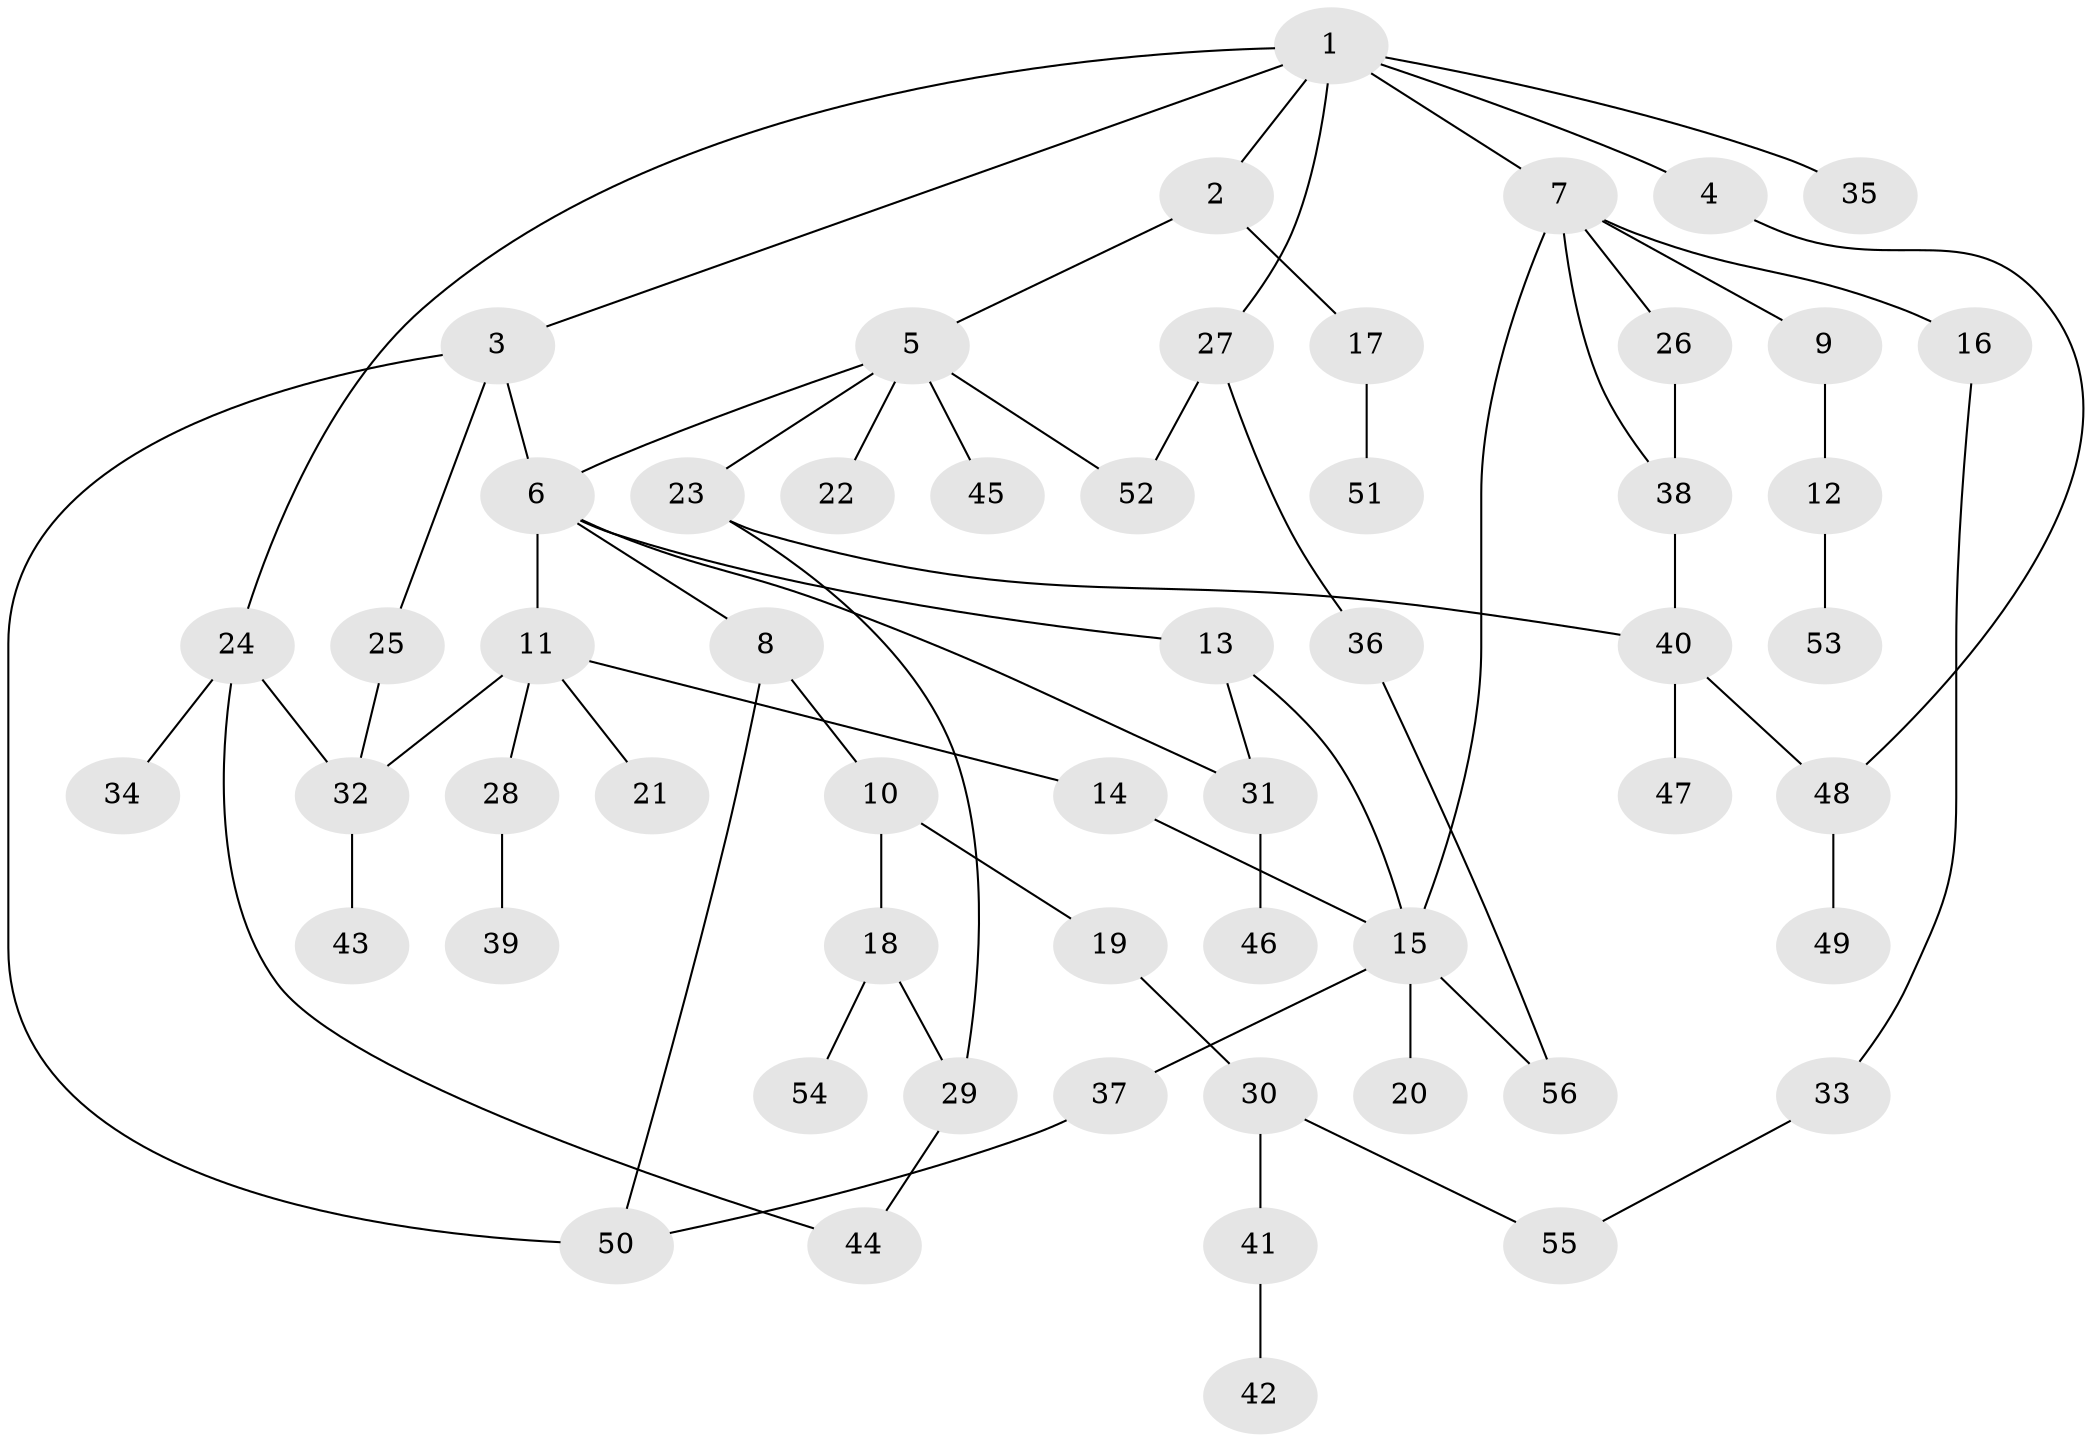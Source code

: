 // Generated by graph-tools (version 1.1) at 2025/34/03/09/25 02:34:15]
// undirected, 56 vertices, 71 edges
graph export_dot {
graph [start="1"]
  node [color=gray90,style=filled];
  1;
  2;
  3;
  4;
  5;
  6;
  7;
  8;
  9;
  10;
  11;
  12;
  13;
  14;
  15;
  16;
  17;
  18;
  19;
  20;
  21;
  22;
  23;
  24;
  25;
  26;
  27;
  28;
  29;
  30;
  31;
  32;
  33;
  34;
  35;
  36;
  37;
  38;
  39;
  40;
  41;
  42;
  43;
  44;
  45;
  46;
  47;
  48;
  49;
  50;
  51;
  52;
  53;
  54;
  55;
  56;
  1 -- 2;
  1 -- 3;
  1 -- 4;
  1 -- 7;
  1 -- 24;
  1 -- 27;
  1 -- 35;
  2 -- 5;
  2 -- 17;
  3 -- 6;
  3 -- 25;
  3 -- 50;
  4 -- 48;
  5 -- 22;
  5 -- 23;
  5 -- 45;
  5 -- 6;
  5 -- 52;
  6 -- 8;
  6 -- 11;
  6 -- 13;
  6 -- 31;
  7 -- 9;
  7 -- 15;
  7 -- 16;
  7 -- 26;
  7 -- 38;
  8 -- 10;
  8 -- 50;
  9 -- 12;
  10 -- 18;
  10 -- 19;
  11 -- 14;
  11 -- 21;
  11 -- 28;
  11 -- 32;
  12 -- 53;
  13 -- 31;
  13 -- 15;
  14 -- 15;
  15 -- 20;
  15 -- 37;
  15 -- 56;
  16 -- 33;
  17 -- 51;
  18 -- 29;
  18 -- 54;
  19 -- 30;
  23 -- 40;
  23 -- 29;
  24 -- 34;
  24 -- 32;
  24 -- 44;
  25 -- 32;
  26 -- 38;
  27 -- 36;
  27 -- 52;
  28 -- 39;
  29 -- 44;
  30 -- 41;
  30 -- 55;
  31 -- 46;
  32 -- 43;
  33 -- 55;
  36 -- 56;
  37 -- 50;
  38 -- 40;
  40 -- 47;
  40 -- 48;
  41 -- 42;
  48 -- 49;
}
